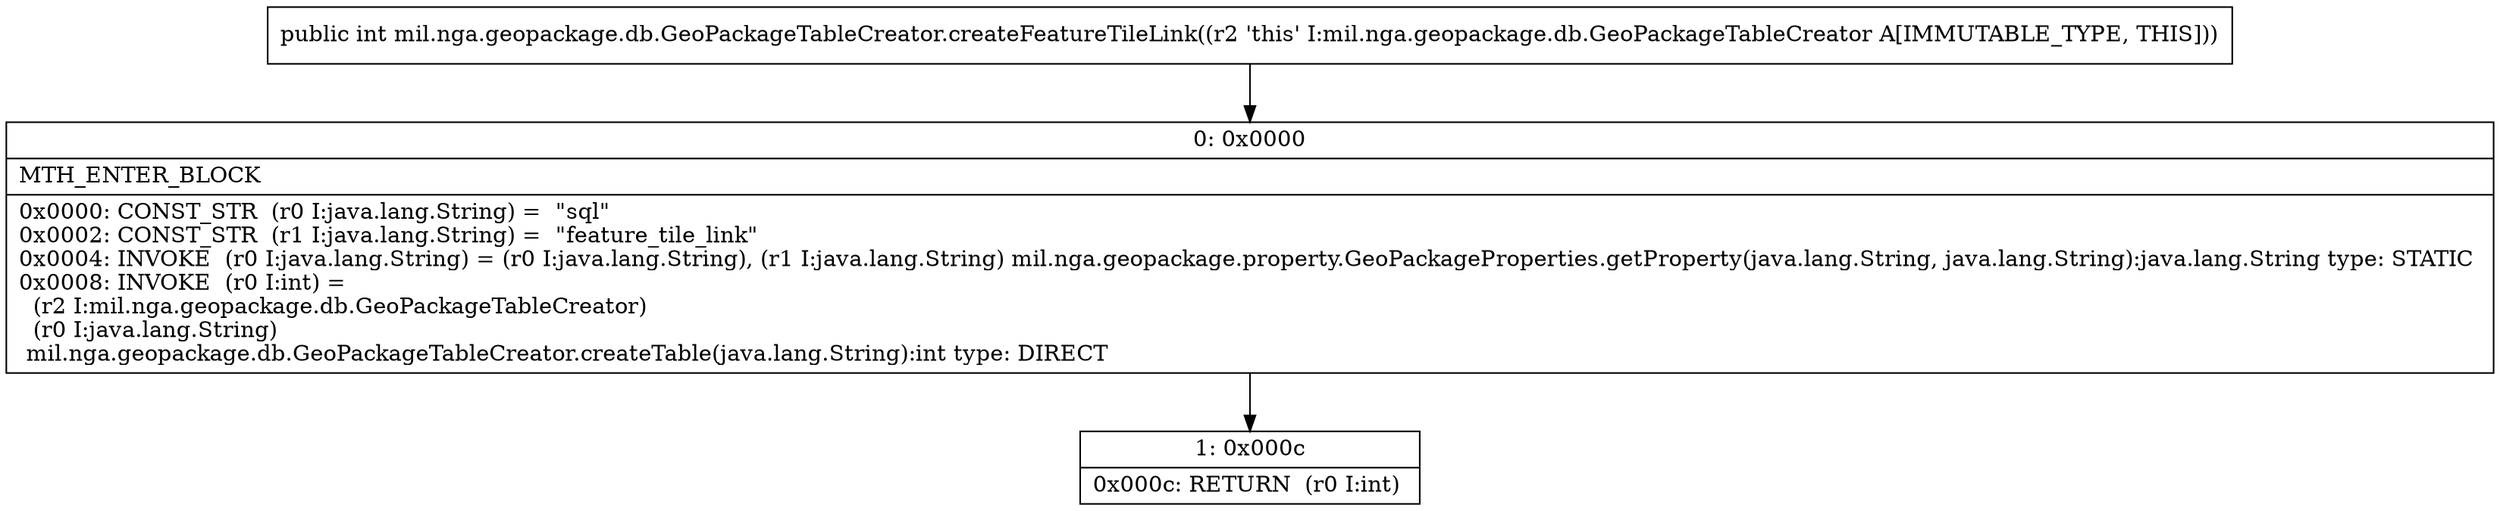 digraph "CFG formil.nga.geopackage.db.GeoPackageTableCreator.createFeatureTileLink()I" {
Node_0 [shape=record,label="{0\:\ 0x0000|MTH_ENTER_BLOCK\l|0x0000: CONST_STR  (r0 I:java.lang.String) =  \"sql\" \l0x0002: CONST_STR  (r1 I:java.lang.String) =  \"feature_tile_link\" \l0x0004: INVOKE  (r0 I:java.lang.String) = (r0 I:java.lang.String), (r1 I:java.lang.String) mil.nga.geopackage.property.GeoPackageProperties.getProperty(java.lang.String, java.lang.String):java.lang.String type: STATIC \l0x0008: INVOKE  (r0 I:int) = \l  (r2 I:mil.nga.geopackage.db.GeoPackageTableCreator)\l  (r0 I:java.lang.String)\l mil.nga.geopackage.db.GeoPackageTableCreator.createTable(java.lang.String):int type: DIRECT \l}"];
Node_1 [shape=record,label="{1\:\ 0x000c|0x000c: RETURN  (r0 I:int) \l}"];
MethodNode[shape=record,label="{public int mil.nga.geopackage.db.GeoPackageTableCreator.createFeatureTileLink((r2 'this' I:mil.nga.geopackage.db.GeoPackageTableCreator A[IMMUTABLE_TYPE, THIS])) }"];
MethodNode -> Node_0;
Node_0 -> Node_1;
}

